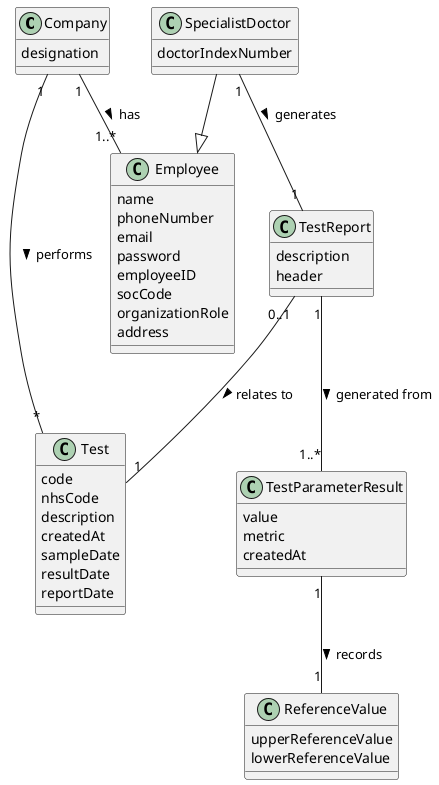 @startuml
'https://plantuml.com/class-diagram

class Company{
    designation
}

class SpecialistDoctor{
    doctorIndexNumber
}

class TestReport{
    description
    header
}
class Employee{
    name
    phoneNumber
    email
    password
    employeeID
    socCode
    organizationRole
    address
}

class TestParameterResult{
    value
    metric
    createdAt
}

class Test{
    code
    nhsCode
    description
    createdAt
    sampleDate
    resultDate
    reportDate
}

class ReferenceValue {
    upperReferenceValue
    lowerReferenceValue
}

SpecialistDoctor --|> Employee
SpecialistDoctor "1" -- "1" TestReport: generates >

TestReport "1" -- "1..*" TestParameterResult: generated from >
TestReport "0..1" -- "1" Test: relates to >

TestParameterResult "1" -- "1" ReferenceValue: records >

Company "1" -- "*" Test: performs >
Company "1" -- "1..*" Employee: has >

@enduml